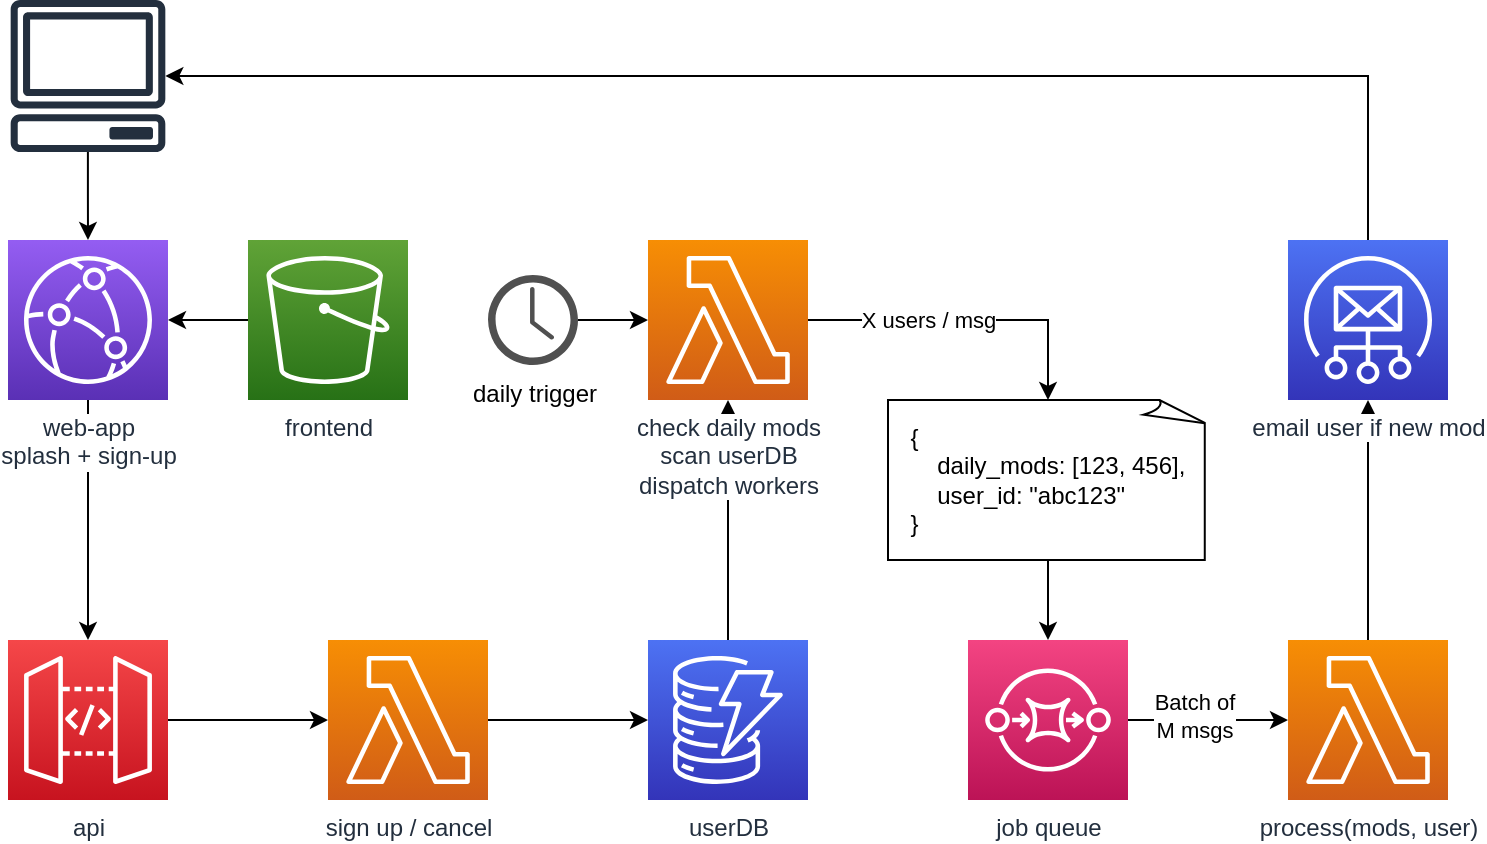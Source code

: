 <mxfile version="13.4.4" type="device"><diagram id="iWmDEs790oNSQAtcdNxj" name="Page-1"><mxGraphModel dx="995" dy="1026" grid="1" gridSize="10" guides="1" tooltips="1" connect="1" arrows="1" fold="1" page="1" pageScale="1" pageWidth="1100" pageHeight="850" math="0" shadow="0"><root><mxCell id="0"/><mxCell id="1" parent="0"/><mxCell id="1g_JZ47R_lxXqYcb-9b_-8" style="edgeStyle=orthogonalEdgeStyle;rounded=0;orthogonalLoop=1;jettySize=auto;html=1;labelBackgroundColor=#ffffff;" edge="1" parent="1" source="1g_JZ47R_lxXqYcb-9b_-2" target="1g_JZ47R_lxXqYcb-9b_-7"><mxGeometry relative="1" as="geometry"/></mxCell><mxCell id="1g_JZ47R_lxXqYcb-9b_-11" style="edgeStyle=orthogonalEdgeStyle;rounded=0;orthogonalLoop=1;jettySize=auto;html=1;labelBackgroundColor=#ffffff;" edge="1" parent="1" source="1g_JZ47R_lxXqYcb-9b_-4" target="1g_JZ47R_lxXqYcb-9b_-1"><mxGeometry relative="1" as="geometry"/></mxCell><mxCell id="1g_JZ47R_lxXqYcb-9b_-9" style="edgeStyle=orthogonalEdgeStyle;rounded=0;orthogonalLoop=1;jettySize=auto;html=1;labelBackgroundColor=#ffffff;" edge="1" parent="1" source="1g_JZ47R_lxXqYcb-9b_-24" target="1g_JZ47R_lxXqYcb-9b_-5"><mxGeometry relative="1" as="geometry"/></mxCell><mxCell id="1g_JZ47R_lxXqYcb-9b_-1" value="check daily mods&lt;br&gt;scan userDB&lt;br&gt;dispatch workers" style="outlineConnect=0;fontColor=#232F3E;gradientColor=#F78E04;gradientDirection=north;fillColor=#D05C17;strokeColor=#ffffff;dashed=0;verticalLabelPosition=bottom;verticalAlign=top;align=center;html=1;fontSize=12;fontStyle=0;aspect=fixed;shape=mxgraph.aws4.resourceIcon;resIcon=mxgraph.aws4.lambda;labelBackgroundColor=#ffffff;" vertex="1" parent="1"><mxGeometry x="440" y="240" width="80" height="80" as="geometry"/></mxCell><mxCell id="1g_JZ47R_lxXqYcb-9b_-2" value="process(mods, user)" style="outlineConnect=0;fontColor=#232F3E;gradientColor=#F78E04;gradientDirection=north;fillColor=#D05C17;strokeColor=#ffffff;dashed=0;verticalLabelPosition=bottom;verticalAlign=top;align=center;html=1;fontSize=12;fontStyle=0;aspect=fixed;shape=mxgraph.aws4.resourceIcon;resIcon=mxgraph.aws4.lambda;labelBackgroundColor=#ffffff;" vertex="1" parent="1"><mxGeometry x="760" y="440" width="80" height="80" as="geometry"/></mxCell><mxCell id="1g_JZ47R_lxXqYcb-9b_-4" value="userDB" style="outlineConnect=0;fontColor=#232F3E;gradientColor=#4D72F3;gradientDirection=north;fillColor=#3334B9;strokeColor=#ffffff;dashed=0;verticalLabelPosition=bottom;verticalAlign=top;align=center;html=1;fontSize=12;fontStyle=0;aspect=fixed;shape=mxgraph.aws4.resourceIcon;resIcon=mxgraph.aws4.dynamodb;labelBackgroundColor=#ffffff;" vertex="1" parent="1"><mxGeometry x="440" y="440" width="80" height="80" as="geometry"/></mxCell><mxCell id="1g_JZ47R_lxXqYcb-9b_-10" style="edgeStyle=orthogonalEdgeStyle;rounded=0;orthogonalLoop=1;jettySize=auto;html=1;labelBackgroundColor=#ffffff;" edge="1" parent="1" source="1g_JZ47R_lxXqYcb-9b_-5" target="1g_JZ47R_lxXqYcb-9b_-2"><mxGeometry relative="1" as="geometry"/></mxCell><mxCell id="1g_JZ47R_lxXqYcb-9b_-28" value="Batch of&lt;br&gt;M msgs" style="edgeLabel;html=1;align=center;verticalAlign=middle;resizable=0;points=[];" vertex="1" connectable="0" parent="1g_JZ47R_lxXqYcb-9b_-10"><mxGeometry x="-0.175" y="2" relative="1" as="geometry"><mxPoint as="offset"/></mxGeometry></mxCell><mxCell id="1g_JZ47R_lxXqYcb-9b_-5" value="job queue" style="outlineConnect=0;fontColor=#232F3E;gradientColor=#F34482;gradientDirection=north;fillColor=#BC1356;strokeColor=#ffffff;dashed=0;verticalLabelPosition=bottom;verticalAlign=top;align=center;html=1;fontSize=12;fontStyle=0;aspect=fixed;shape=mxgraph.aws4.resourceIcon;resIcon=mxgraph.aws4.sqs;labelBackgroundColor=#ffffff;" vertex="1" parent="1"><mxGeometry x="600" y="440" width="80" height="80" as="geometry"/></mxCell><mxCell id="1g_JZ47R_lxXqYcb-9b_-31" style="edgeStyle=orthogonalEdgeStyle;rounded=0;orthogonalLoop=1;jettySize=auto;html=1;labelBackgroundColor=#ffffff;" edge="1" parent="1" source="1g_JZ47R_lxXqYcb-9b_-7" target="1g_JZ47R_lxXqYcb-9b_-22"><mxGeometry relative="1" as="geometry"><Array as="points"><mxPoint x="800" y="158"/></Array></mxGeometry></mxCell><mxCell id="1g_JZ47R_lxXqYcb-9b_-7" value="email user if new mod" style="outlineConnect=0;fontColor=#232F3E;gradientColor=#4D72F3;gradientDirection=north;fillColor=#3334B9;strokeColor=#ffffff;dashed=0;verticalLabelPosition=bottom;verticalAlign=top;align=center;html=1;fontSize=12;fontStyle=0;aspect=fixed;shape=mxgraph.aws4.resourceIcon;resIcon=mxgraph.aws4.simple_email_service;labelBackgroundColor=#ffffff;" vertex="1" parent="1"><mxGeometry x="760" y="240" width="80" height="80" as="geometry"/></mxCell><mxCell id="1g_JZ47R_lxXqYcb-9b_-13" style="edgeStyle=orthogonalEdgeStyle;rounded=0;orthogonalLoop=1;jettySize=auto;html=1;labelBackgroundColor=#ffffff;" edge="1" parent="1" source="1g_JZ47R_lxXqYcb-9b_-12" target="1g_JZ47R_lxXqYcb-9b_-4"><mxGeometry relative="1" as="geometry"/></mxCell><mxCell id="1g_JZ47R_lxXqYcb-9b_-12" value="sign up / cancel" style="outlineConnect=0;fontColor=#232F3E;gradientColor=#F78E04;gradientDirection=north;fillColor=#D05C17;strokeColor=#ffffff;dashed=0;verticalLabelPosition=bottom;verticalAlign=top;align=center;html=1;fontSize=12;fontStyle=0;aspect=fixed;shape=mxgraph.aws4.resourceIcon;resIcon=mxgraph.aws4.lambda;labelBackgroundColor=#ffffff;" vertex="1" parent="1"><mxGeometry x="280" y="440" width="80" height="80" as="geometry"/></mxCell><mxCell id="1g_JZ47R_lxXqYcb-9b_-15" style="edgeStyle=orthogonalEdgeStyle;rounded=0;orthogonalLoop=1;jettySize=auto;html=1;labelBackgroundColor=#ffffff;" edge="1" parent="1" source="1g_JZ47R_lxXqYcb-9b_-14" target="1g_JZ47R_lxXqYcb-9b_-12"><mxGeometry relative="1" as="geometry"/></mxCell><mxCell id="1g_JZ47R_lxXqYcb-9b_-14" value="api" style="outlineConnect=0;fontColor=#232F3E;gradientColor=#F54749;gradientDirection=north;fillColor=#C7131F;strokeColor=#ffffff;dashed=0;verticalLabelPosition=bottom;verticalAlign=top;align=center;html=1;fontSize=12;fontStyle=0;aspect=fixed;shape=mxgraph.aws4.resourceIcon;resIcon=mxgraph.aws4.api_gateway;labelBackgroundColor=#ffffff;" vertex="1" parent="1"><mxGeometry x="120" y="440" width="80" height="80" as="geometry"/></mxCell><mxCell id="1g_JZ47R_lxXqYcb-9b_-20" style="edgeStyle=orthogonalEdgeStyle;rounded=0;orthogonalLoop=1;jettySize=auto;html=1;labelBackgroundColor=#ffffff;" edge="1" parent="1" source="1g_JZ47R_lxXqYcb-9b_-16" target="1g_JZ47R_lxXqYcb-9b_-14"><mxGeometry relative="1" as="geometry"/></mxCell><mxCell id="1g_JZ47R_lxXqYcb-9b_-16" value="web-app&lt;br&gt;splash + sign-up" style="outlineConnect=0;fontColor=#232F3E;gradientColor=#945DF2;gradientDirection=north;fillColor=#5A30B5;strokeColor=#ffffff;dashed=0;verticalLabelPosition=bottom;verticalAlign=top;align=center;html=1;fontSize=12;fontStyle=0;aspect=fixed;shape=mxgraph.aws4.resourceIcon;resIcon=mxgraph.aws4.cloudfront;labelBackgroundColor=#ffffff;" vertex="1" parent="1"><mxGeometry x="120" y="240" width="80" height="80" as="geometry"/></mxCell><mxCell id="1g_JZ47R_lxXqYcb-9b_-19" style="edgeStyle=orthogonalEdgeStyle;rounded=0;orthogonalLoop=1;jettySize=auto;html=1;labelBackgroundColor=#ffffff;" edge="1" parent="1" source="1g_JZ47R_lxXqYcb-9b_-17" target="1g_JZ47R_lxXqYcb-9b_-16"><mxGeometry relative="1" as="geometry"/></mxCell><mxCell id="1g_JZ47R_lxXqYcb-9b_-17" value="frontend" style="outlineConnect=0;fontColor=#232F3E;gradientColor=#60A337;gradientDirection=north;fillColor=#277116;strokeColor=#ffffff;dashed=0;verticalLabelPosition=bottom;verticalAlign=top;align=center;html=1;fontSize=12;fontStyle=0;aspect=fixed;shape=mxgraph.aws4.resourceIcon;resIcon=mxgraph.aws4.s3;labelBackgroundColor=#ffffff;" vertex="1" parent="1"><mxGeometry x="240" y="240" width="80" height="80" as="geometry"/></mxCell><mxCell id="1g_JZ47R_lxXqYcb-9b_-23" style="edgeStyle=orthogonalEdgeStyle;rounded=0;orthogonalLoop=1;jettySize=auto;html=1;labelBackgroundColor=#ffffff;" edge="1" parent="1" source="1g_JZ47R_lxXqYcb-9b_-22" target="1g_JZ47R_lxXqYcb-9b_-16"><mxGeometry relative="1" as="geometry"/></mxCell><mxCell id="1g_JZ47R_lxXqYcb-9b_-22" value="" style="outlineConnect=0;fontColor=#232F3E;gradientColor=none;fillColor=#232F3E;strokeColor=none;dashed=0;verticalLabelPosition=bottom;verticalAlign=top;align=center;html=1;fontSize=12;fontStyle=0;aspect=fixed;pointerEvents=1;shape=mxgraph.aws4.client;labelBackgroundColor=#ffffff;" vertex="1" parent="1"><mxGeometry x="121" y="120" width="78" height="76" as="geometry"/></mxCell><mxCell id="1g_JZ47R_lxXqYcb-9b_-24" value="&lt;div style=&quot;text-align: left&quot;&gt;{&lt;/div&gt;&lt;div style=&quot;text-align: left&quot;&gt;&amp;nbsp; &amp;nbsp; daily_mods: [123, 456],&lt;/div&gt;&lt;div style=&quot;text-align: left&quot;&gt;&amp;nbsp; &amp;nbsp; user_id: &quot;abc123&quot;&lt;/div&gt;&lt;div style=&quot;text-align: left&quot;&gt;}&lt;/div&gt;" style="whiteSpace=wrap;html=1;shape=mxgraph.basic.document;labelBackgroundColor=#ffffff;" vertex="1" parent="1"><mxGeometry x="560" y="320" width="160" height="80" as="geometry"/></mxCell><mxCell id="1g_JZ47R_lxXqYcb-9b_-25" style="edgeStyle=orthogonalEdgeStyle;rounded=0;orthogonalLoop=1;jettySize=auto;html=1;labelBackgroundColor=#ffffff;" edge="1" parent="1" source="1g_JZ47R_lxXqYcb-9b_-1" target="1g_JZ47R_lxXqYcb-9b_-24"><mxGeometry relative="1" as="geometry"><mxPoint x="520" y="280" as="sourcePoint"/><mxPoint x="640" y="440" as="targetPoint"/><Array as="points"><mxPoint x="640" y="280"/></Array></mxGeometry></mxCell><mxCell id="1g_JZ47R_lxXqYcb-9b_-27" value="X users / msg" style="edgeLabel;html=1;align=center;verticalAlign=middle;resizable=0;points=[];" vertex="1" connectable="0" parent="1g_JZ47R_lxXqYcb-9b_-25"><mxGeometry x="-0.113" y="3" relative="1" as="geometry"><mxPoint x="-11" y="3" as="offset"/></mxGeometry></mxCell><mxCell id="1g_JZ47R_lxXqYcb-9b_-30" style="edgeStyle=orthogonalEdgeStyle;rounded=0;orthogonalLoop=1;jettySize=auto;html=1;labelBackgroundColor=#ffffff;" edge="1" parent="1" source="1g_JZ47R_lxXqYcb-9b_-29" target="1g_JZ47R_lxXqYcb-9b_-1"><mxGeometry relative="1" as="geometry"/></mxCell><mxCell id="1g_JZ47R_lxXqYcb-9b_-29" value="daily trigger" style="pointerEvents=1;shadow=0;dashed=0;html=1;strokeColor=none;fillColor=#505050;labelPosition=center;verticalLabelPosition=bottom;verticalAlign=top;outlineConnect=0;align=center;shape=mxgraph.office.concepts.clock;labelBackgroundColor=#ffffff;" vertex="1" parent="1"><mxGeometry x="360" y="257.5" width="45" height="45" as="geometry"/></mxCell></root></mxGraphModel></diagram></mxfile>